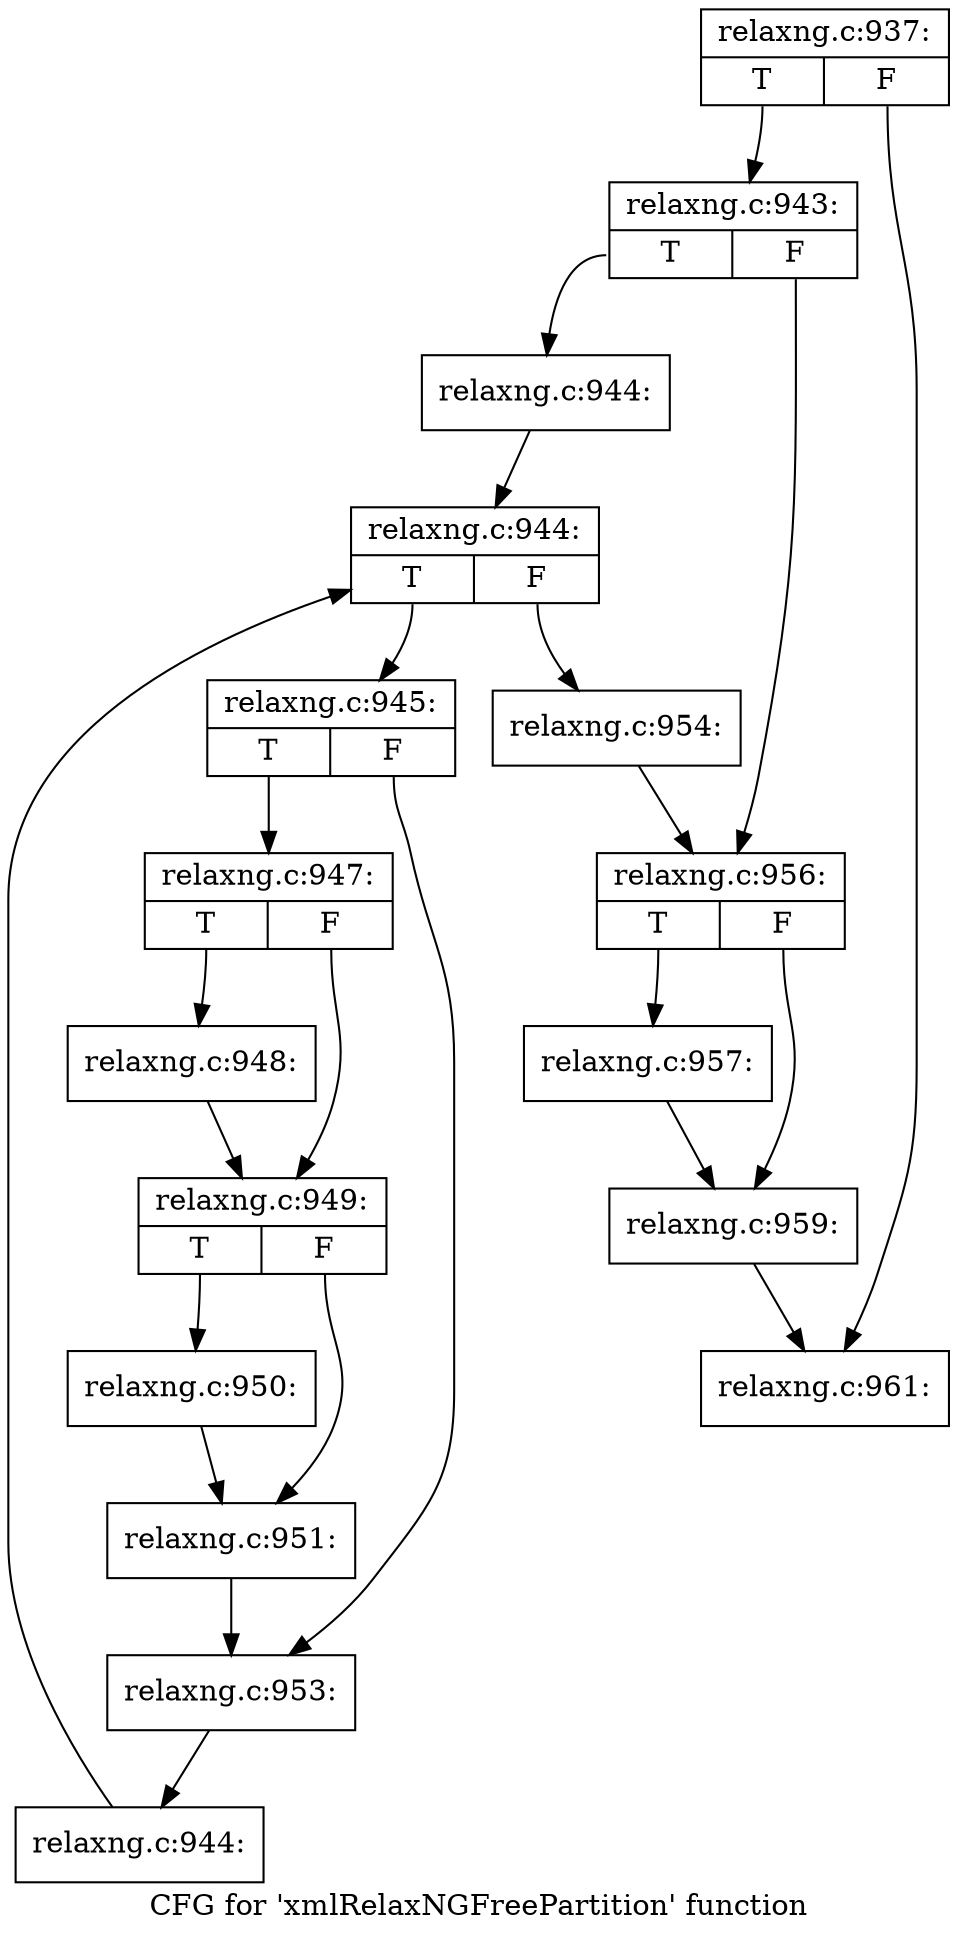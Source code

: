 digraph "CFG for 'xmlRelaxNGFreePartition' function" {
	label="CFG for 'xmlRelaxNGFreePartition' function";

	Node0x3b099a0 [shape=record,label="{relaxng.c:937:|{<s0>T|<s1>F}}"];
	Node0x3b099a0:s0 -> Node0x3b094c0;
	Node0x3b099a0:s1 -> Node0x3b09510;
	Node0x3b094c0 [shape=record,label="{relaxng.c:943:|{<s0>T|<s1>F}}"];
	Node0x3b094c0:s0 -> Node0x3b0a580;
	Node0x3b094c0:s1 -> Node0x3b0a5d0;
	Node0x3b0a580 [shape=record,label="{relaxng.c:944:}"];
	Node0x3b0a580 -> Node0x3b0abc0;
	Node0x3b0abc0 [shape=record,label="{relaxng.c:944:|{<s0>T|<s1>F}}"];
	Node0x3b0abc0:s0 -> Node0x3b0ae40;
	Node0x3b0abc0:s1 -> Node0x3b0aa20;
	Node0x3b0ae40 [shape=record,label="{relaxng.c:945:|{<s0>T|<s1>F}}"];
	Node0x3b0ae40:s0 -> Node0x38384c0;
	Node0x3b0ae40:s1 -> Node0x3b0b740;
	Node0x38384c0 [shape=record,label="{relaxng.c:947:|{<s0>T|<s1>F}}"];
	Node0x38384c0:s0 -> Node0x3b0bb30;
	Node0x38384c0:s1 -> Node0x3b0bb80;
	Node0x3b0bb30 [shape=record,label="{relaxng.c:948:}"];
	Node0x3b0bb30 -> Node0x3b0bb80;
	Node0x3b0bb80 [shape=record,label="{relaxng.c:949:|{<s0>T|<s1>F}}"];
	Node0x3b0bb80:s0 -> Node0x3b0c310;
	Node0x3b0bb80:s1 -> Node0x3b0c360;
	Node0x3b0c310 [shape=record,label="{relaxng.c:950:}"];
	Node0x3b0c310 -> Node0x3b0c360;
	Node0x3b0c360 [shape=record,label="{relaxng.c:951:}"];
	Node0x3b0c360 -> Node0x3b0b740;
	Node0x3b0b740 [shape=record,label="{relaxng.c:953:}"];
	Node0x3b0b740 -> Node0x3b0adb0;
	Node0x3b0adb0 [shape=record,label="{relaxng.c:944:}"];
	Node0x3b0adb0 -> Node0x3b0abc0;
	Node0x3b0aa20 [shape=record,label="{relaxng.c:954:}"];
	Node0x3b0aa20 -> Node0x3b0a5d0;
	Node0x3b0a5d0 [shape=record,label="{relaxng.c:956:|{<s0>T|<s1>F}}"];
	Node0x3b0a5d0:s0 -> Node0x3b0d590;
	Node0x3b0a5d0:s1 -> Node0x3b0d5e0;
	Node0x3b0d590 [shape=record,label="{relaxng.c:957:}"];
	Node0x3b0d590 -> Node0x3b0d5e0;
	Node0x3b0d5e0 [shape=record,label="{relaxng.c:959:}"];
	Node0x3b0d5e0 -> Node0x3b09510;
	Node0x3b09510 [shape=record,label="{relaxng.c:961:}"];
}
